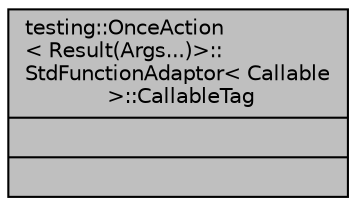 digraph "testing::OnceAction&lt; Result(Args...)&gt;::StdFunctionAdaptor&lt; Callable &gt;::CallableTag"
{
 // LATEX_PDF_SIZE
  bgcolor="transparent";
  edge [fontname="Helvetica",fontsize="10",labelfontname="Helvetica",labelfontsize="10"];
  node [fontname="Helvetica",fontsize="10",shape=record];
  Node1 [label="{testing::OnceAction\l\< Result(Args...)\>::\lStdFunctionAdaptor\< Callable\l \>::CallableTag\n||}",height=0.2,width=0.4,color="black", fillcolor="grey75", style="filled", fontcolor="black",tooltip=" "];
}
